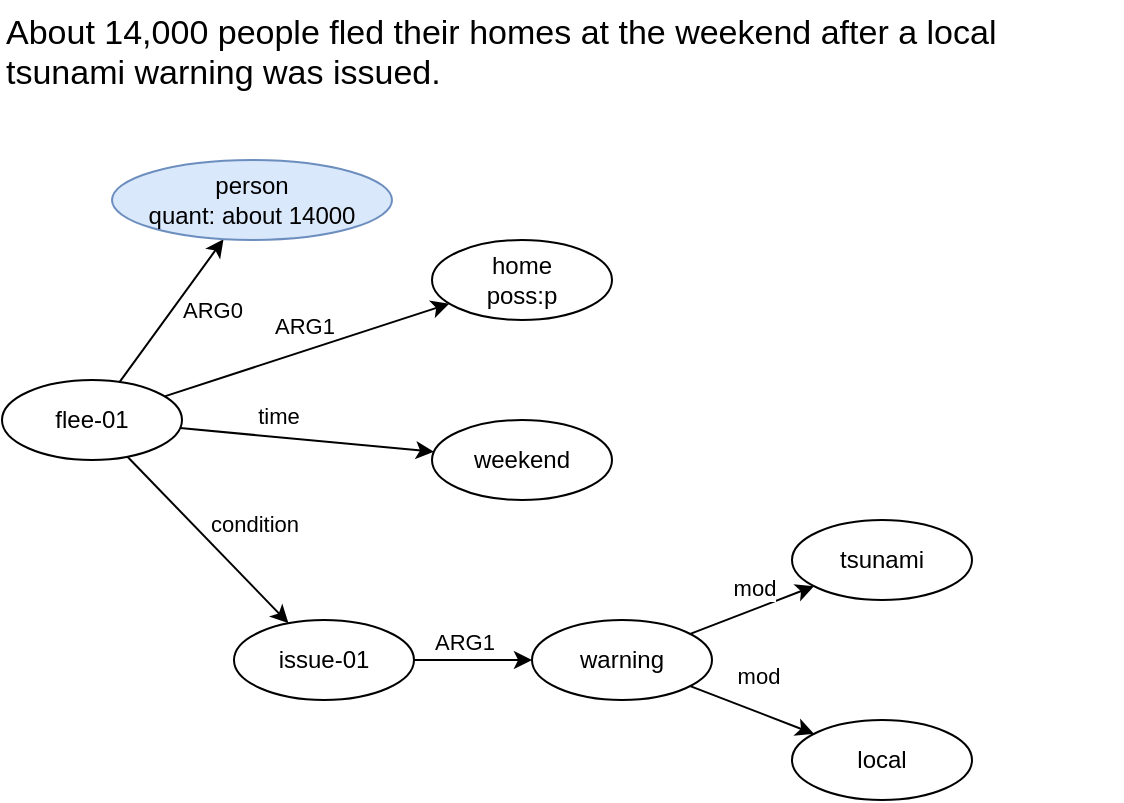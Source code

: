 <mxfile version="22.1.3" type="github">
  <diagram name="第 1 页" id="Bpt3EHnc-XG6woePa3AU">
    <mxGraphModel dx="833" dy="1226" grid="1" gridSize="10" guides="1" tooltips="1" connect="1" arrows="1" fold="1" page="1" pageScale="1" pageWidth="827" pageHeight="1169" math="0" shadow="0">
      <root>
        <mxCell id="0" />
        <mxCell id="1" parent="0" />
        <mxCell id="xj7ccxpRjcmuDJTjEku6-1" value="&lt;font style=&quot;font-size: 17px;&quot;&gt;About 14,000 people fled their homes at the weekend after a local tsunami warning was issued. &lt;/font&gt;" style="text;whiteSpace=wrap;html=1;" vertex="1" parent="1">
          <mxGeometry x="134" y="70" width="560" height="40" as="geometry" />
        </mxCell>
        <mxCell id="xj7ccxpRjcmuDJTjEku6-5" value="" style="rounded=0;orthogonalLoop=1;jettySize=auto;html=1;" edge="1" parent="1" source="xj7ccxpRjcmuDJTjEku6-2" target="xj7ccxpRjcmuDJTjEku6-4">
          <mxGeometry relative="1" as="geometry" />
        </mxCell>
        <mxCell id="xj7ccxpRjcmuDJTjEku6-6" value="ARG0" style="edgeLabel;html=1;align=center;verticalAlign=middle;resizable=0;points=[];" vertex="1" connectable="0" parent="xj7ccxpRjcmuDJTjEku6-5">
          <mxGeometry y="1" relative="1" as="geometry">
            <mxPoint x="21" as="offset" />
          </mxGeometry>
        </mxCell>
        <mxCell id="xj7ccxpRjcmuDJTjEku6-8" value="" style="rounded=0;orthogonalLoop=1;jettySize=auto;html=1;" edge="1" parent="1" source="xj7ccxpRjcmuDJTjEku6-2" target="xj7ccxpRjcmuDJTjEku6-7">
          <mxGeometry relative="1" as="geometry" />
        </mxCell>
        <mxCell id="xj7ccxpRjcmuDJTjEku6-9" value="ARG1" style="edgeLabel;html=1;align=center;verticalAlign=middle;resizable=0;points=[];" vertex="1" connectable="0" parent="xj7ccxpRjcmuDJTjEku6-8">
          <mxGeometry x="-0.05" y="2" relative="1" as="geometry">
            <mxPoint x="3" y="-12" as="offset" />
          </mxGeometry>
        </mxCell>
        <mxCell id="xj7ccxpRjcmuDJTjEku6-11" value="" style="rounded=0;orthogonalLoop=1;jettySize=auto;html=1;" edge="1" parent="1" source="xj7ccxpRjcmuDJTjEku6-2" target="xj7ccxpRjcmuDJTjEku6-10">
          <mxGeometry relative="1" as="geometry" />
        </mxCell>
        <mxCell id="xj7ccxpRjcmuDJTjEku6-12" value="time" style="edgeLabel;html=1;align=center;verticalAlign=middle;resizable=0;points=[];" vertex="1" connectable="0" parent="xj7ccxpRjcmuDJTjEku6-11">
          <mxGeometry x="-0.4" y="-1" relative="1" as="geometry">
            <mxPoint x="11" y="-11" as="offset" />
          </mxGeometry>
        </mxCell>
        <mxCell id="xj7ccxpRjcmuDJTjEku6-14" value="" style="rounded=0;orthogonalLoop=1;jettySize=auto;html=1;" edge="1" parent="1" source="xj7ccxpRjcmuDJTjEku6-2" target="xj7ccxpRjcmuDJTjEku6-13">
          <mxGeometry relative="1" as="geometry" />
        </mxCell>
        <mxCell id="xj7ccxpRjcmuDJTjEku6-15" value="condition" style="edgeLabel;html=1;align=center;verticalAlign=middle;resizable=0;points=[];" vertex="1" connectable="0" parent="xj7ccxpRjcmuDJTjEku6-14">
          <mxGeometry x="-0.175" y="1" relative="1" as="geometry">
            <mxPoint x="29" as="offset" />
          </mxGeometry>
        </mxCell>
        <mxCell id="xj7ccxpRjcmuDJTjEku6-2" value="flee-01" style="ellipse;whiteSpace=wrap;html=1;" vertex="1" parent="1">
          <mxGeometry x="134" y="260" width="90" height="40" as="geometry" />
        </mxCell>
        <mxCell id="xj7ccxpRjcmuDJTjEku6-4" value="person&lt;br&gt;quant: about 14000" style="ellipse;whiteSpace=wrap;html=1;fillColor=#dae8fc;strokeColor=#6c8ebf;" vertex="1" parent="1">
          <mxGeometry x="189" y="150" width="140" height="40" as="geometry" />
        </mxCell>
        <mxCell id="xj7ccxpRjcmuDJTjEku6-7" value="home&lt;br&gt;poss:p" style="ellipse;whiteSpace=wrap;html=1;" vertex="1" parent="1">
          <mxGeometry x="349" y="190" width="90" height="40" as="geometry" />
        </mxCell>
        <mxCell id="xj7ccxpRjcmuDJTjEku6-10" value="weekend" style="ellipse;whiteSpace=wrap;html=1;" vertex="1" parent="1">
          <mxGeometry x="349" y="280" width="90" height="40" as="geometry" />
        </mxCell>
        <mxCell id="xj7ccxpRjcmuDJTjEku6-24" value="" style="edgeStyle=orthogonalEdgeStyle;rounded=0;orthogonalLoop=1;jettySize=auto;html=1;" edge="1" parent="1" source="xj7ccxpRjcmuDJTjEku6-13" target="xj7ccxpRjcmuDJTjEku6-16">
          <mxGeometry relative="1" as="geometry" />
        </mxCell>
        <mxCell id="xj7ccxpRjcmuDJTjEku6-25" value="ARG1" style="edgeLabel;html=1;align=center;verticalAlign=middle;resizable=0;points=[];" vertex="1" connectable="0" parent="xj7ccxpRjcmuDJTjEku6-24">
          <mxGeometry x="-0.148" y="1" relative="1" as="geometry">
            <mxPoint y="-8" as="offset" />
          </mxGeometry>
        </mxCell>
        <mxCell id="xj7ccxpRjcmuDJTjEku6-13" value="issue-01" style="ellipse;whiteSpace=wrap;html=1;" vertex="1" parent="1">
          <mxGeometry x="250" y="380" width="90" height="40" as="geometry" />
        </mxCell>
        <mxCell id="xj7ccxpRjcmuDJTjEku6-20" value="mod" style="rounded=0;orthogonalLoop=1;jettySize=auto;html=1;" edge="1" parent="1" source="xj7ccxpRjcmuDJTjEku6-16" target="xj7ccxpRjcmuDJTjEku6-19">
          <mxGeometry x="0.125" y="10" relative="1" as="geometry">
            <mxPoint as="offset" />
          </mxGeometry>
        </mxCell>
        <mxCell id="xj7ccxpRjcmuDJTjEku6-22" value="" style="rounded=0;orthogonalLoop=1;jettySize=auto;html=1;" edge="1" parent="1" source="xj7ccxpRjcmuDJTjEku6-16" target="xj7ccxpRjcmuDJTjEku6-21">
          <mxGeometry relative="1" as="geometry" />
        </mxCell>
        <mxCell id="xj7ccxpRjcmuDJTjEku6-23" value="mod" style="edgeLabel;html=1;align=center;verticalAlign=middle;resizable=0;points=[];" vertex="1" connectable="0" parent="xj7ccxpRjcmuDJTjEku6-22">
          <mxGeometry x="-0.175" y="-3" relative="1" as="geometry">
            <mxPoint x="9" y="-18" as="offset" />
          </mxGeometry>
        </mxCell>
        <mxCell id="xj7ccxpRjcmuDJTjEku6-16" value="warning" style="ellipse;whiteSpace=wrap;html=1;" vertex="1" parent="1">
          <mxGeometry x="399" y="380" width="90" height="40" as="geometry" />
        </mxCell>
        <mxCell id="xj7ccxpRjcmuDJTjEku6-19" value="tsunami" style="ellipse;whiteSpace=wrap;html=1;" vertex="1" parent="1">
          <mxGeometry x="529" y="330" width="90" height="40" as="geometry" />
        </mxCell>
        <mxCell id="xj7ccxpRjcmuDJTjEku6-21" value="local" style="ellipse;whiteSpace=wrap;html=1;" vertex="1" parent="1">
          <mxGeometry x="529" y="430" width="90" height="40" as="geometry" />
        </mxCell>
      </root>
    </mxGraphModel>
  </diagram>
</mxfile>
